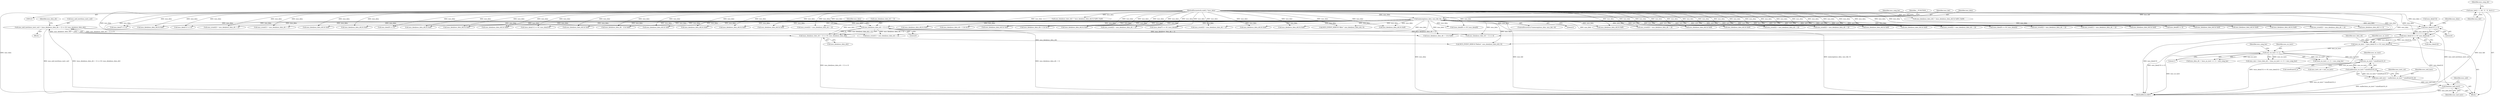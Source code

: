 digraph "0_wildmidi_660b513d99bced8783a4a5984ac2f742c74ebbdd_2@API" {
"1001315" [label="(Call,free(mus_mid_instr))"];
"1000338" [label="(Call,mus_mid_instr[mus_instr_cnt] = (mus_data[mus_data_ofs + 1] << 8) | mus_data[mus_data_ofs])"];
"1000342" [label="(Call,(mus_data[mus_data_ofs + 1] << 8) | mus_data[mus_data_ofs])"];
"1000343" [label="(Call,mus_data[mus_data_ofs + 1] << 8)"];
"1000227" [label="(Call,memcmp(mus_data, mus_hdr, 4))"];
"1000124" [label="(MethodParameterIn,uint8_t *mus_data)"];
"1000128" [label="(Call,mus_hdr[] = { 'M', 'U', 'S', 0x1A })"];
"1000321" [label="(Call,mus_mid_instr = malloc(mus_no_instr * sizeof(uint16_t)))"];
"1000323" [label="(Call,malloc(mus_no_instr * sizeof(uint16_t)))"];
"1000324" [label="(Call,mus_no_instr * sizeof(uint16_t))"];
"1000308" [label="(Call,mus_no_instr << 1)"];
"1000288" [label="(Call,mus_no_instr = (mus_data[13] << 8) | mus_data[12])"];
"1000290" [label="(Call,(mus_data[13] << 8) | mus_data[12])"];
"1000291" [label="(Call,mus_data[13] << 8)"];
"1000354" [label="(Identifier,mus_data_ofs)"];
"1000296" [label="(Call,mus_data[12])"];
"1000228" [label="(Identifier,mus_data)"];
"1000705" [label="(Call,mus_data[mus_data_ofs] & 0x0f)"];
"1000330" [label="(Identifier,mus_instr_cnt)"];
"1001204" [label="(Call,mus_data[mus_data_ofs++] & 0x7f)"];
"1000300" [label="(Identifier,mus_data_ofs)"];
"1000422" [label="(Call,mus_data[mus_data_ofs] & 0x0f)"];
"1000351" [label="(Identifier,mus_data)"];
"1000959" [label="(Call,mus_data[mus_data_ofs] & 0x0f)"];
"1001065" [label="(Call,mus_event[2] = mus_data[mus_data_ofs + 2])"];
"1001033" [label="(Call,mus_event[2] = mus_data[mus_data_ofs + 2])"];
"1000513" [label="(Call,mus_data[mus_data_ofs + 1] & 0x80)"];
"1000546" [label="(Call,mus_event[2] = mus_data[mus_data_ofs + 2])"];
"1000297" [label="(Identifier,mus_data)"];
"1001327" [label="(MethodReturn,RET)"];
"1000342" [label="(Call,(mus_data[mus_data_ofs + 1] << 8) | mus_data[mus_data_ofs])"];
"1000276" [label="(Call,mus_data[11] << 8)"];
"1000486" [label="(Call,mus_data[mus_data_ofs] & 0x0f)"];
"1000831" [label="(Call,mus_data[mus_data_ofs] & 0x0f)"];
"1000905" [label="(Call,mus_event[2] = mus_data[mus_data_ofs + 2])"];
"1000927" [label="(Call,mus_data[mus_data_ofs] & 0x0f)"];
"1000241" [label="(Identifier,mus_song_len)"];
"1000789" [label="(Call,mus_data[mus_data_ofs] & 0x0f)"];
"1000455" [label="(Call,mus_data[mus_data_ofs] & 0xf0)"];
"1000350" [label="(Call,mus_data[mus_data_ofs])"];
"1000226" [label="(ControlStructure,if (memcmp(mus_data, mus_hdr, 4)))"];
"1000602" [label="(Call,mus_data[mus_data_ofs] & 0x0f)"];
"1000344" [label="(Call,mus_data[mus_data_ofs + 1])"];
"1000863" [label="(Call,mus_data[mus_data_ofs] & 0x0f)"];
"1000242" [label="(Call,(mus_data[5] << 8) | mus_data[4])"];
"1000265" [label="(Call,mus_data[9] << 8)"];
"1000325" [label="(Identifier,mus_no_instr)"];
"1000129" [label="(Identifier,mus_hdr)"];
"1000491" [label="(Call,mus_event[1] = mus_data[mus_data_ofs + 1])"];
"1000233" [label="(Identifier,__FUNCTION__)"];
"1001315" [label="(Call,free(mus_mid_instr))"];
"1000469" [label="(Call,mus_data[mus_data_ofs] >> 4)"];
"1000275" [label="(Call,(mus_data[11] << 8) | mus_data[10])"];
"1000991" [label="(Call,mus_data[mus_data_ofs] & 0x0f)"];
"1000229" [label="(Identifier,mus_hdr)"];
"1000450" [label="(Call,mus_data[mus_data_ofs] = (mus_data[mus_data_ofs] & 0xf0) | 0x0f)"];
"1000128" [label="(Call,mus_hdr[] = { 'M', 'U', 'S', 0x1A })"];
"1001210" [label="(Call,mus_data[mus_data_ofs - 1] & 0x80)"];
"1000305" [label="(Call,mus_data_ofs + (mus_no_instr << 1) + mus_song_len)"];
"1000324" [label="(Call,mus_no_instr * sizeof(uint16_t))"];
"1000126" [label="(Block,)"];
"1000582" [label="(Call,mus_data[mus_data_ofs] & 0x0f)"];
"1000303" [label="(Call,mus_size < (mus_data_ofs + (mus_no_instr << 1) + mus_song_len))"];
"1001129" [label="(Call,mus_event[2] = mus_data[mus_data_ofs + 2])"];
"1000132" [label="(Identifier,mus_song_ofs)"];
"1001316" [label="(Identifier,mus_mid_instr)"];
"1000295" [label="(Literal,8)"];
"1001319" [label="(Identifier,mus_mdi)"];
"1001097" [label="(Call,mus_event[2] = mus_data[mus_data_ofs + 2])"];
"1001001" [label="(Call,mus_event[2] = mus_data[mus_data_ofs + 2])"];
"1000337" [label="(Block,)"];
"1000563" [label="(Call,mus_data[mus_data_ofs] & 0x0f)"];
"1000323" [label="(Call,malloc(mus_no_instr * sizeof(uint16_t)))"];
"1000443" [label="(Call,mus_data[mus_data_ofs] & 0x0f)"];
"1000539" [label="(Call,mus_data[mus_data_ofs + 1] & 0x7f)"];
"1000873" [label="(Call,mus_event[2] = mus_data[mus_data_ofs + 2])"];
"1000253" [label="(Call,(mus_data[7] << 8) | mus_data[6])"];
"1000308" [label="(Call,mus_no_instr << 1)"];
"1000630" [label="(Call,mus_data[mus_data_ofs + 1] << 6)"];
"1000254" [label="(Call,mus_data[7] << 8)"];
"1000311" [label="(Identifier,mus_song_len)"];
"1000349" [label="(Literal,8)"];
"1000310" [label="(Literal,1)"];
"1000530" [label="(Call,mus_data[mus_data_ofs] & 0x0f)"];
"1000309" [label="(Identifier,mus_no_instr)"];
"1000937" [label="(Call,mus_event[2] = mus_data[mus_data_ofs + 2])"];
"1000339" [label="(Call,mus_mid_instr[mus_instr_cnt])"];
"1000326" [label="(Call,sizeof(uint16_t))"];
"1000414" [label="(Call,MUS_EVENT_DEBUG(\"Before\", mus_data[mus_data_ofs], 0))"];
"1000307" [label="(Call,(mus_no_instr << 1) + mus_song_len)"];
"1000289" [label="(Identifier,mus_no_instr)"];
"1000587" [label="(Call,mus_event[1] = mus_data[mus_data_ofs + 1])"];
"1000623" [label="(Call,mus_data[mus_data_ofs] & 0x0f)"];
"1000338" [label="(Call,mus_mid_instr[mus_instr_cnt] = (mus_data[mus_data_ofs + 1] << 8) | mus_data[mus_data_ofs])"];
"1000243" [label="(Call,mus_data[5] << 8)"];
"1000291" [label="(Call,mus_data[13] << 8)"];
"1000124" [label="(MethodParameterIn,uint8_t *mus_data)"];
"1001119" [label="(Call,mus_data[mus_data_ofs] & 0x0f)"];
"1000321" [label="(Call,mus_mid_instr = malloc(mus_no_instr * sizeof(uint16_t)))"];
"1001180" [label="(Call,mus_data[mus_data_ofs] & 0x80)"];
"1000895" [label="(Call,mus_data[mus_data_ofs] & 0x0f)"];
"1000227" [label="(Call,memcmp(mus_data, mus_hdr, 4))"];
"1001023" [label="(Call,mus_data[mus_data_ofs] & 0x0f)"];
"1000332" [label="(Call,mus_instr_cnt < mus_no_instr)"];
"1000969" [label="(Call,mus_event[2] = mus_data[mus_data_ofs + 2])"];
"1000733" [label="(Call,mus_data[mus_data_ofs] & 0x0f)"];
"1000290" [label="(Call,(mus_data[13] << 8) | mus_data[12])"];
"1000230" [label="(Literal,4)"];
"1001055" [label="(Call,mus_data[mus_data_ofs] & 0x0f)"];
"1000429" [label="(Call,mus_data[mus_data_ofs] = (mus_data[mus_data_ofs] & 0xf0) | 0x09)"];
"1000292" [label="(Call,mus_data[13])"];
"1000461" [label="(Call,MUS_EVENT_DEBUG(\"After\", mus_data[mus_data_ofs], 0))"];
"1000677" [label="(Call,mus_data[mus_data_ofs] & 0x0f)"];
"1000288" [label="(Call,mus_no_instr = (mus_data[13] << 8) | mus_data[12])"];
"1000322" [label="(Identifier,mus_mid_instr)"];
"1000264" [label="(Call,(mus_data[9] << 8) | mus_data[8])"];
"1000343" [label="(Call,mus_data[mus_data_ofs + 1] << 8)"];
"1000434" [label="(Call,mus_data[mus_data_ofs] & 0xf0)"];
"1000761" [label="(Call,mus_data[mus_data_ofs] & 0x0f)"];
"1000836" [label="(Call,mus_event[1] = mus_data[mus_data_ofs + 2])"];
"1001087" [label="(Call,mus_data[mus_data_ofs] & 0x0f)"];
"1001315" -> "1000126"  [label="AST: "];
"1001315" -> "1001316"  [label="CFG: "];
"1001316" -> "1001315"  [label="AST: "];
"1001319" -> "1001315"  [label="CFG: "];
"1001315" -> "1001327"  [label="DDG: mus_mid_instr"];
"1000338" -> "1001315"  [label="DDG: mus_mid_instr[mus_instr_cnt]"];
"1000321" -> "1001315"  [label="DDG: mus_mid_instr"];
"1000338" -> "1000337"  [label="AST: "];
"1000338" -> "1000342"  [label="CFG: "];
"1000339" -> "1000338"  [label="AST: "];
"1000342" -> "1000338"  [label="AST: "];
"1000354" -> "1000338"  [label="CFG: "];
"1000338" -> "1001327"  [label="DDG: mus_mid_instr[mus_instr_cnt]"];
"1000338" -> "1001327"  [label="DDG: (mus_data[mus_data_ofs + 1] << 8) | mus_data[mus_data_ofs]"];
"1000342" -> "1000338"  [label="DDG: mus_data[mus_data_ofs + 1] << 8"];
"1000342" -> "1000338"  [label="DDG: mus_data[mus_data_ofs]"];
"1000342" -> "1000350"  [label="CFG: "];
"1000343" -> "1000342"  [label="AST: "];
"1000350" -> "1000342"  [label="AST: "];
"1000342" -> "1001327"  [label="DDG: mus_data[mus_data_ofs + 1] << 8"];
"1000343" -> "1000342"  [label="DDG: mus_data[mus_data_ofs + 1]"];
"1000343" -> "1000342"  [label="DDG: 8"];
"1000227" -> "1000342"  [label="DDG: mus_data"];
"1000124" -> "1000342"  [label="DDG: mus_data"];
"1000342" -> "1000414"  [label="DDG: mus_data[mus_data_ofs]"];
"1000343" -> "1000349"  [label="CFG: "];
"1000344" -> "1000343"  [label="AST: "];
"1000349" -> "1000343"  [label="AST: "];
"1000351" -> "1000343"  [label="CFG: "];
"1000343" -> "1001327"  [label="DDG: mus_data[mus_data_ofs + 1]"];
"1000227" -> "1000343"  [label="DDG: mus_data"];
"1000124" -> "1000343"  [label="DDG: mus_data"];
"1000343" -> "1000491"  [label="DDG: mus_data[mus_data_ofs + 1]"];
"1000343" -> "1000513"  [label="DDG: mus_data[mus_data_ofs + 1]"];
"1000343" -> "1000630"  [label="DDG: mus_data[mus_data_ofs + 1]"];
"1000227" -> "1000226"  [label="AST: "];
"1000227" -> "1000230"  [label="CFG: "];
"1000228" -> "1000227"  [label="AST: "];
"1000229" -> "1000227"  [label="AST: "];
"1000230" -> "1000227"  [label="AST: "];
"1000233" -> "1000227"  [label="CFG: "];
"1000241" -> "1000227"  [label="CFG: "];
"1000227" -> "1001327"  [label="DDG: memcmp(mus_data, mus_hdr, 4)"];
"1000227" -> "1001327"  [label="DDG: mus_data"];
"1000227" -> "1001327"  [label="DDG: mus_hdr"];
"1000124" -> "1000227"  [label="DDG: mus_data"];
"1000128" -> "1000227"  [label="DDG: mus_hdr"];
"1000227" -> "1000243"  [label="DDG: mus_data"];
"1000227" -> "1000242"  [label="DDG: mus_data"];
"1000227" -> "1000254"  [label="DDG: mus_data"];
"1000227" -> "1000253"  [label="DDG: mus_data"];
"1000227" -> "1000265"  [label="DDG: mus_data"];
"1000227" -> "1000264"  [label="DDG: mus_data"];
"1000227" -> "1000276"  [label="DDG: mus_data"];
"1000227" -> "1000275"  [label="DDG: mus_data"];
"1000227" -> "1000291"  [label="DDG: mus_data"];
"1000227" -> "1000290"  [label="DDG: mus_data"];
"1000227" -> "1000414"  [label="DDG: mus_data"];
"1000227" -> "1000422"  [label="DDG: mus_data"];
"1000227" -> "1000434"  [label="DDG: mus_data"];
"1000227" -> "1000443"  [label="DDG: mus_data"];
"1000227" -> "1000455"  [label="DDG: mus_data"];
"1000227" -> "1000461"  [label="DDG: mus_data"];
"1000227" -> "1000469"  [label="DDG: mus_data"];
"1000227" -> "1000486"  [label="DDG: mus_data"];
"1000227" -> "1000491"  [label="DDG: mus_data"];
"1000227" -> "1000513"  [label="DDG: mus_data"];
"1000227" -> "1000530"  [label="DDG: mus_data"];
"1000227" -> "1000539"  [label="DDG: mus_data"];
"1000227" -> "1000546"  [label="DDG: mus_data"];
"1000227" -> "1000563"  [label="DDG: mus_data"];
"1000227" -> "1000582"  [label="DDG: mus_data"];
"1000227" -> "1000587"  [label="DDG: mus_data"];
"1000227" -> "1000602"  [label="DDG: mus_data"];
"1000227" -> "1000623"  [label="DDG: mus_data"];
"1000227" -> "1000630"  [label="DDG: mus_data"];
"1000227" -> "1000677"  [label="DDG: mus_data"];
"1000227" -> "1000705"  [label="DDG: mus_data"];
"1000227" -> "1000733"  [label="DDG: mus_data"];
"1000227" -> "1000761"  [label="DDG: mus_data"];
"1000227" -> "1000789"  [label="DDG: mus_data"];
"1000227" -> "1000831"  [label="DDG: mus_data"];
"1000227" -> "1000836"  [label="DDG: mus_data"];
"1000227" -> "1000863"  [label="DDG: mus_data"];
"1000227" -> "1000873"  [label="DDG: mus_data"];
"1000227" -> "1000895"  [label="DDG: mus_data"];
"1000227" -> "1000905"  [label="DDG: mus_data"];
"1000227" -> "1000927"  [label="DDG: mus_data"];
"1000227" -> "1000937"  [label="DDG: mus_data"];
"1000227" -> "1000959"  [label="DDG: mus_data"];
"1000227" -> "1000969"  [label="DDG: mus_data"];
"1000227" -> "1000991"  [label="DDG: mus_data"];
"1000227" -> "1001001"  [label="DDG: mus_data"];
"1000227" -> "1001023"  [label="DDG: mus_data"];
"1000227" -> "1001033"  [label="DDG: mus_data"];
"1000227" -> "1001055"  [label="DDG: mus_data"];
"1000227" -> "1001065"  [label="DDG: mus_data"];
"1000227" -> "1001087"  [label="DDG: mus_data"];
"1000227" -> "1001097"  [label="DDG: mus_data"];
"1000227" -> "1001119"  [label="DDG: mus_data"];
"1000227" -> "1001129"  [label="DDG: mus_data"];
"1000227" -> "1001180"  [label="DDG: mus_data"];
"1000227" -> "1001204"  [label="DDG: mus_data"];
"1000227" -> "1001210"  [label="DDG: mus_data"];
"1000124" -> "1000123"  [label="AST: "];
"1000124" -> "1001327"  [label="DDG: mus_data"];
"1000124" -> "1000243"  [label="DDG: mus_data"];
"1000124" -> "1000242"  [label="DDG: mus_data"];
"1000124" -> "1000254"  [label="DDG: mus_data"];
"1000124" -> "1000253"  [label="DDG: mus_data"];
"1000124" -> "1000265"  [label="DDG: mus_data"];
"1000124" -> "1000264"  [label="DDG: mus_data"];
"1000124" -> "1000276"  [label="DDG: mus_data"];
"1000124" -> "1000275"  [label="DDG: mus_data"];
"1000124" -> "1000291"  [label="DDG: mus_data"];
"1000124" -> "1000290"  [label="DDG: mus_data"];
"1000124" -> "1000414"  [label="DDG: mus_data"];
"1000124" -> "1000422"  [label="DDG: mus_data"];
"1000124" -> "1000429"  [label="DDG: mus_data"];
"1000124" -> "1000434"  [label="DDG: mus_data"];
"1000124" -> "1000443"  [label="DDG: mus_data"];
"1000124" -> "1000450"  [label="DDG: mus_data"];
"1000124" -> "1000455"  [label="DDG: mus_data"];
"1000124" -> "1000461"  [label="DDG: mus_data"];
"1000124" -> "1000469"  [label="DDG: mus_data"];
"1000124" -> "1000486"  [label="DDG: mus_data"];
"1000124" -> "1000491"  [label="DDG: mus_data"];
"1000124" -> "1000513"  [label="DDG: mus_data"];
"1000124" -> "1000530"  [label="DDG: mus_data"];
"1000124" -> "1000539"  [label="DDG: mus_data"];
"1000124" -> "1000546"  [label="DDG: mus_data"];
"1000124" -> "1000563"  [label="DDG: mus_data"];
"1000124" -> "1000582"  [label="DDG: mus_data"];
"1000124" -> "1000587"  [label="DDG: mus_data"];
"1000124" -> "1000602"  [label="DDG: mus_data"];
"1000124" -> "1000623"  [label="DDG: mus_data"];
"1000124" -> "1000630"  [label="DDG: mus_data"];
"1000124" -> "1000677"  [label="DDG: mus_data"];
"1000124" -> "1000705"  [label="DDG: mus_data"];
"1000124" -> "1000733"  [label="DDG: mus_data"];
"1000124" -> "1000761"  [label="DDG: mus_data"];
"1000124" -> "1000789"  [label="DDG: mus_data"];
"1000124" -> "1000831"  [label="DDG: mus_data"];
"1000124" -> "1000836"  [label="DDG: mus_data"];
"1000124" -> "1000863"  [label="DDG: mus_data"];
"1000124" -> "1000873"  [label="DDG: mus_data"];
"1000124" -> "1000895"  [label="DDG: mus_data"];
"1000124" -> "1000905"  [label="DDG: mus_data"];
"1000124" -> "1000927"  [label="DDG: mus_data"];
"1000124" -> "1000937"  [label="DDG: mus_data"];
"1000124" -> "1000959"  [label="DDG: mus_data"];
"1000124" -> "1000969"  [label="DDG: mus_data"];
"1000124" -> "1000991"  [label="DDG: mus_data"];
"1000124" -> "1001001"  [label="DDG: mus_data"];
"1000124" -> "1001023"  [label="DDG: mus_data"];
"1000124" -> "1001033"  [label="DDG: mus_data"];
"1000124" -> "1001055"  [label="DDG: mus_data"];
"1000124" -> "1001065"  [label="DDG: mus_data"];
"1000124" -> "1001087"  [label="DDG: mus_data"];
"1000124" -> "1001097"  [label="DDG: mus_data"];
"1000124" -> "1001119"  [label="DDG: mus_data"];
"1000124" -> "1001129"  [label="DDG: mus_data"];
"1000124" -> "1001180"  [label="DDG: mus_data"];
"1000124" -> "1001204"  [label="DDG: mus_data"];
"1000124" -> "1001210"  [label="DDG: mus_data"];
"1000128" -> "1000126"  [label="AST: "];
"1000128" -> "1000129"  [label="CFG: "];
"1000129" -> "1000128"  [label="AST: "];
"1000132" -> "1000128"  [label="CFG: "];
"1000128" -> "1001327"  [label="DDG: mus_hdr"];
"1000321" -> "1000126"  [label="AST: "];
"1000321" -> "1000323"  [label="CFG: "];
"1000322" -> "1000321"  [label="AST: "];
"1000323" -> "1000321"  [label="AST: "];
"1000330" -> "1000321"  [label="CFG: "];
"1000321" -> "1001327"  [label="DDG: malloc(mus_no_instr * sizeof(uint16_t))"];
"1000323" -> "1000321"  [label="DDG: mus_no_instr * sizeof(uint16_t)"];
"1000323" -> "1000324"  [label="CFG: "];
"1000324" -> "1000323"  [label="AST: "];
"1000323" -> "1001327"  [label="DDG: mus_no_instr * sizeof(uint16_t)"];
"1000324" -> "1000323"  [label="DDG: mus_no_instr"];
"1000324" -> "1000326"  [label="CFG: "];
"1000325" -> "1000324"  [label="AST: "];
"1000326" -> "1000324"  [label="AST: "];
"1000308" -> "1000324"  [label="DDG: mus_no_instr"];
"1000324" -> "1000332"  [label="DDG: mus_no_instr"];
"1000308" -> "1000307"  [label="AST: "];
"1000308" -> "1000310"  [label="CFG: "];
"1000309" -> "1000308"  [label="AST: "];
"1000310" -> "1000308"  [label="AST: "];
"1000311" -> "1000308"  [label="CFG: "];
"1000308" -> "1001327"  [label="DDG: mus_no_instr"];
"1000308" -> "1000303"  [label="DDG: mus_no_instr"];
"1000308" -> "1000303"  [label="DDG: 1"];
"1000308" -> "1000305"  [label="DDG: mus_no_instr"];
"1000308" -> "1000305"  [label="DDG: 1"];
"1000308" -> "1000307"  [label="DDG: mus_no_instr"];
"1000308" -> "1000307"  [label="DDG: 1"];
"1000288" -> "1000308"  [label="DDG: mus_no_instr"];
"1000288" -> "1000126"  [label="AST: "];
"1000288" -> "1000290"  [label="CFG: "];
"1000289" -> "1000288"  [label="AST: "];
"1000290" -> "1000288"  [label="AST: "];
"1000300" -> "1000288"  [label="CFG: "];
"1000288" -> "1001327"  [label="DDG: (mus_data[13] << 8) | mus_data[12]"];
"1000290" -> "1000288"  [label="DDG: mus_data[13] << 8"];
"1000290" -> "1000288"  [label="DDG: mus_data[12]"];
"1000290" -> "1000296"  [label="CFG: "];
"1000291" -> "1000290"  [label="AST: "];
"1000296" -> "1000290"  [label="AST: "];
"1000290" -> "1001327"  [label="DDG: mus_data[13] << 8"];
"1000290" -> "1001327"  [label="DDG: mus_data[12]"];
"1000291" -> "1000290"  [label="DDG: mus_data[13]"];
"1000291" -> "1000290"  [label="DDG: 8"];
"1000291" -> "1000295"  [label="CFG: "];
"1000292" -> "1000291"  [label="AST: "];
"1000295" -> "1000291"  [label="AST: "];
"1000297" -> "1000291"  [label="CFG: "];
"1000291" -> "1001327"  [label="DDG: mus_data[13]"];
}
